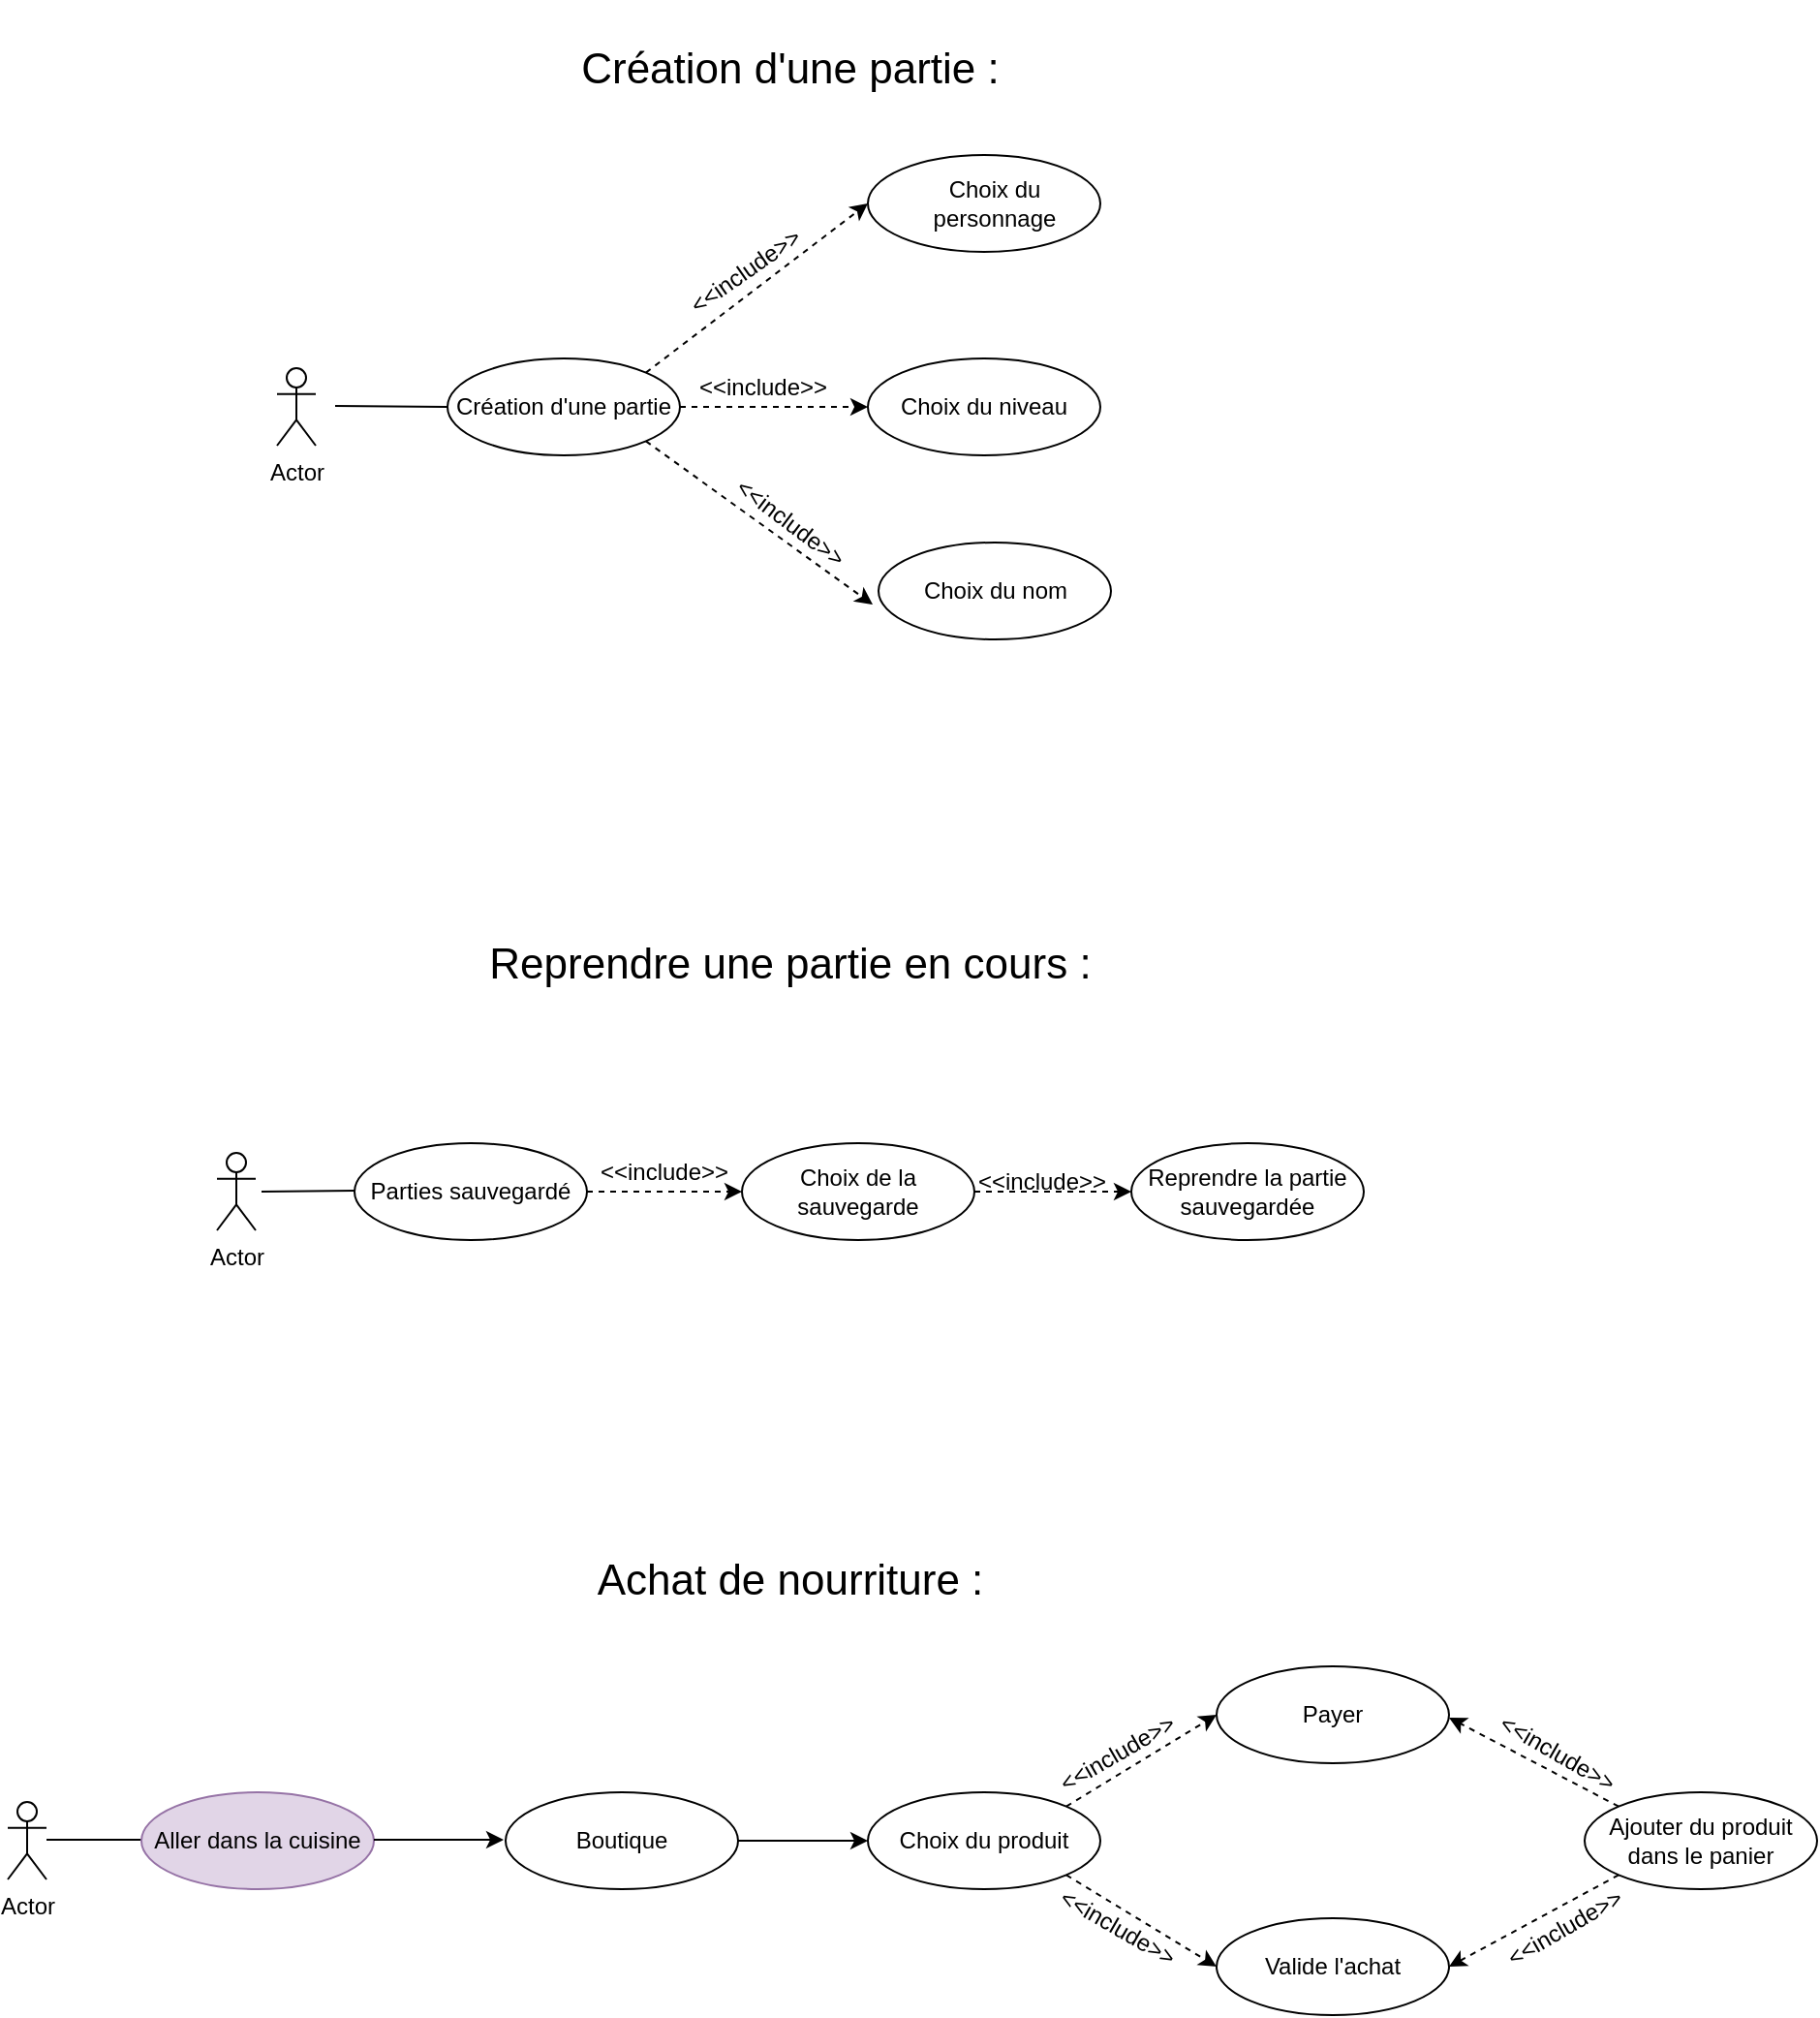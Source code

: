 <mxfile version="22.1.11" type="github" pages="2">
  <diagram name="Page-1" id="X7pbwGflv3DXX_Mfw_il">
    <mxGraphModel dx="474" dy="747" grid="1" gridSize="10" guides="1" tooltips="1" connect="1" arrows="1" fold="1" page="1" pageScale="1" pageWidth="827" pageHeight="1169" math="0" shadow="0">
      <root>
        <mxCell id="0" />
        <mxCell id="1" parent="0" />
        <mxCell id="tiIni0Ut7755dFK_OPJd-1" value="Actor" style="shape=umlActor;verticalLabelPosition=bottom;verticalAlign=top;html=1;outlineConnect=0;" parent="1" vertex="1">
          <mxGeometry x="149" y="220" width="20" height="40" as="geometry" />
        </mxCell>
        <mxCell id="tiIni0Ut7755dFK_OPJd-13" value="&lt;font style=&quot;font-size: 22px;&quot;&gt;Création d&#39;une partie :&lt;/font&gt;" style="text;html=1;strokeColor=none;fillColor=none;align=center;verticalAlign=middle;whiteSpace=wrap;rounded=0;" parent="1" vertex="1">
          <mxGeometry x="254" y="30" width="320" height="71.82" as="geometry" />
        </mxCell>
        <mxCell id="tiIni0Ut7755dFK_OPJd-14" value="" style="ellipse;whiteSpace=wrap;html=1;" parent="1" vertex="1">
          <mxGeometry x="454" y="110" width="120" height="50" as="geometry" />
        </mxCell>
        <mxCell id="tiIni0Ut7755dFK_OPJd-15" value="Choix du personnage" style="text;html=1;strokeColor=none;fillColor=none;align=center;verticalAlign=middle;whiteSpace=wrap;rounded=0;" parent="1" vertex="1">
          <mxGeometry x="484" y="120" width="71" height="30" as="geometry" />
        </mxCell>
        <mxCell id="tiIni0Ut7755dFK_OPJd-18" value="Choix du niveau" style="ellipse;whiteSpace=wrap;html=1;" parent="1" vertex="1">
          <mxGeometry x="454" y="215" width="120" height="50" as="geometry" />
        </mxCell>
        <mxCell id="tiIni0Ut7755dFK_OPJd-19" value="" style="endArrow=none;html=1;rounded=0;entryX=0;entryY=0.5;entryDx=0;entryDy=0;" parent="1" target="tiIni0Ut7755dFK_OPJd-26" edge="1">
          <mxGeometry width="50" height="50" relative="1" as="geometry">
            <mxPoint x="179" y="239.5" as="sourcePoint" />
            <mxPoint x="309" y="240" as="targetPoint" />
          </mxGeometry>
        </mxCell>
        <mxCell id="tiIni0Ut7755dFK_OPJd-22" value="Choix du nom" style="ellipse;whiteSpace=wrap;html=1;" parent="1" vertex="1">
          <mxGeometry x="459.5" y="310" width="120" height="50" as="geometry" />
        </mxCell>
        <mxCell id="tiIni0Ut7755dFK_OPJd-24" value="" style="endArrow=classic;html=1;rounded=0;dashed=1;entryX=0;entryY=0.5;entryDx=0;entryDy=0;exitX=1;exitY=0;exitDx=0;exitDy=0;" parent="1" source="tiIni0Ut7755dFK_OPJd-26" target="tiIni0Ut7755dFK_OPJd-14" edge="1">
          <mxGeometry width="50" height="50" relative="1" as="geometry">
            <mxPoint x="404" y="455" as="sourcePoint" />
            <mxPoint x="600" y="410" as="targetPoint" />
          </mxGeometry>
        </mxCell>
        <mxCell id="tiIni0Ut7755dFK_OPJd-25" value="" style="endArrow=classic;html=1;rounded=0;dashed=1;entryX=-0.025;entryY=0.64;entryDx=0;entryDy=0;exitX=1;exitY=1;exitDx=0;exitDy=0;entryPerimeter=0;" parent="1" source="tiIni0Ut7755dFK_OPJd-26" target="tiIni0Ut7755dFK_OPJd-22" edge="1">
          <mxGeometry width="50" height="50" relative="1" as="geometry">
            <mxPoint x="322" y="350" as="sourcePoint" />
            <mxPoint x="429" y="405" as="targetPoint" />
          </mxGeometry>
        </mxCell>
        <mxCell id="tiIni0Ut7755dFK_OPJd-26" value="Création d&#39;une partie" style="ellipse;whiteSpace=wrap;html=1;" parent="1" vertex="1">
          <mxGeometry x="237" y="215" width="120" height="50" as="geometry" />
        </mxCell>
        <mxCell id="tiIni0Ut7755dFK_OPJd-27" value="&amp;lt;&amp;lt;include&amp;gt;&amp;gt;" style="text;html=1;strokeColor=none;fillColor=none;align=center;verticalAlign=middle;whiteSpace=wrap;rounded=0;rotation=37;" parent="1" vertex="1">
          <mxGeometry x="384" y="280" width="60" height="40" as="geometry" />
        </mxCell>
        <mxCell id="tiIni0Ut7755dFK_OPJd-31" value="&amp;lt;&amp;lt;include&amp;gt;&amp;gt;" style="text;html=1;strokeColor=none;fillColor=none;align=center;verticalAlign=middle;whiteSpace=wrap;rounded=0;rotation=0;" parent="1" vertex="1">
          <mxGeometry x="370" y="210" width="60" height="40" as="geometry" />
        </mxCell>
        <mxCell id="tiIni0Ut7755dFK_OPJd-32" value="&amp;lt;&amp;lt;include&amp;gt;&amp;gt;" style="text;html=1;strokeColor=none;fillColor=none;align=center;verticalAlign=middle;whiteSpace=wrap;rounded=0;rotation=-35;" parent="1" vertex="1">
          <mxGeometry x="361" y="150" width="60" height="40" as="geometry" />
        </mxCell>
        <mxCell id="uRGN_aTGuXsyuGhO6wS5-2" value="" style="endArrow=none;html=1;rounded=0;" parent="1" edge="1">
          <mxGeometry width="50" height="50" relative="1" as="geometry">
            <mxPoint x="141" y="645" as="sourcePoint" />
            <mxPoint x="189" y="644.5" as="targetPoint" />
          </mxGeometry>
        </mxCell>
        <mxCell id="uRGN_aTGuXsyuGhO6wS5-4" value="Parties sauvegardé" style="ellipse;whiteSpace=wrap;html=1;" parent="1" vertex="1">
          <mxGeometry x="189" y="620" width="120" height="50" as="geometry" />
        </mxCell>
        <mxCell id="uRGN_aTGuXsyuGhO6wS5-5" value="Choix de la sauvegarde" style="ellipse;whiteSpace=wrap;html=1;" parent="1" vertex="1">
          <mxGeometry x="389" y="620" width="120" height="50" as="geometry" />
        </mxCell>
        <mxCell id="uRGN_aTGuXsyuGhO6wS5-7" value="" style="endArrow=classic;html=1;rounded=0;dashed=1;exitX=1;exitY=0.5;exitDx=0;exitDy=0;" parent="1" source="uRGN_aTGuXsyuGhO6wS5-4" edge="1">
          <mxGeometry width="50" height="50" relative="1" as="geometry">
            <mxPoint x="295" y="797" as="sourcePoint" />
            <mxPoint x="389" y="645" as="targetPoint" />
          </mxGeometry>
        </mxCell>
        <mxCell id="uRGN_aTGuXsyuGhO6wS5-9" value="&amp;lt;&amp;lt;include&amp;gt;&amp;gt;" style="text;html=1;strokeColor=none;fillColor=none;align=center;verticalAlign=middle;whiteSpace=wrap;rounded=0;rotation=0;" parent="1" vertex="1">
          <mxGeometry x="319" y="615" width="60" height="40" as="geometry" />
        </mxCell>
        <mxCell id="uRGN_aTGuXsyuGhO6wS5-10" value="&lt;span style=&quot;font-size: 22px;&quot;&gt;Reprendre une partie en cours :&lt;/span&gt;" style="text;html=1;strokeColor=none;fillColor=none;align=center;verticalAlign=middle;whiteSpace=wrap;rounded=0;" parent="1" vertex="1">
          <mxGeometry x="254" y="492" width="320" height="71.82" as="geometry" />
        </mxCell>
        <mxCell id="uRGN_aTGuXsyuGhO6wS5-11" value="Actor" style="shape=umlActor;verticalLabelPosition=bottom;verticalAlign=top;html=1;outlineConnect=0;" parent="1" vertex="1">
          <mxGeometry x="10" y="960" width="20" height="40" as="geometry" />
        </mxCell>
        <mxCell id="uRGN_aTGuXsyuGhO6wS5-12" value="&lt;span style=&quot;font-size: 22px;&quot;&gt;Achat de nourriture :&lt;/span&gt;" style="text;html=1;strokeColor=none;fillColor=none;align=center;verticalAlign=middle;whiteSpace=wrap;rounded=0;" parent="1" vertex="1">
          <mxGeometry x="253.5" y="810" width="320" height="71.82" as="geometry" />
        </mxCell>
        <mxCell id="uRGN_aTGuXsyuGhO6wS5-13" value="Boutique" style="ellipse;whiteSpace=wrap;html=1;" parent="1" vertex="1">
          <mxGeometry x="267" y="955" width="120" height="50" as="geometry" />
        </mxCell>
        <mxCell id="uRGN_aTGuXsyuGhO6wS5-14" value="" style="endArrow=none;html=1;rounded=0;entryX=0;entryY=0.5;entryDx=0;entryDy=0;" parent="1" edge="1">
          <mxGeometry width="50" height="50" relative="1" as="geometry">
            <mxPoint x="30" y="979.5" as="sourcePoint" />
            <mxPoint x="83" y="979.5" as="targetPoint" />
          </mxGeometry>
        </mxCell>
        <mxCell id="uRGN_aTGuXsyuGhO6wS5-17" value="Choix du produit" style="ellipse;whiteSpace=wrap;html=1;" parent="1" vertex="1">
          <mxGeometry x="454" y="955" width="120" height="50" as="geometry" />
        </mxCell>
        <mxCell id="uRGN_aTGuXsyuGhO6wS5-18" value="" style="endArrow=classic;html=1;rounded=0;dashed=1;exitX=1;exitY=0;exitDx=0;exitDy=0;entryX=0;entryY=0.5;entryDx=0;entryDy=0;" parent="1" source="uRGN_aTGuXsyuGhO6wS5-17" target="uRGN_aTGuXsyuGhO6wS5-20" edge="1">
          <mxGeometry width="50" height="50" relative="1" as="geometry">
            <mxPoint x="563" y="955" as="sourcePoint" />
            <mxPoint x="634" y="920" as="targetPoint" />
          </mxGeometry>
        </mxCell>
        <mxCell id="uRGN_aTGuXsyuGhO6wS5-19" value="" style="endArrow=classic;html=1;rounded=0;dashed=1;exitX=1;exitY=1;exitDx=0;exitDy=0;entryX=0;entryY=0.5;entryDx=0;entryDy=0;" parent="1" source="uRGN_aTGuXsyuGhO6wS5-17" target="uRGN_aTGuXsyuGhO6wS5-21" edge="1">
          <mxGeometry width="50" height="50" relative="1" as="geometry">
            <mxPoint x="574" y="1005" as="sourcePoint" />
            <mxPoint x="634" y="1040" as="targetPoint" />
          </mxGeometry>
        </mxCell>
        <mxCell id="uRGN_aTGuXsyuGhO6wS5-20" value="Payer" style="ellipse;whiteSpace=wrap;html=1;" parent="1" vertex="1">
          <mxGeometry x="634" y="890" width="120" height="50" as="geometry" />
        </mxCell>
        <mxCell id="uRGN_aTGuXsyuGhO6wS5-21" value="Valide l&#39;achat" style="ellipse;whiteSpace=wrap;html=1;" parent="1" vertex="1">
          <mxGeometry x="634" y="1020" width="120" height="50" as="geometry" />
        </mxCell>
        <mxCell id="uRGN_aTGuXsyuGhO6wS5-22" value="&amp;lt;&amp;lt;include&amp;gt;&amp;gt;" style="text;html=1;strokeColor=none;fillColor=none;align=center;verticalAlign=middle;whiteSpace=wrap;rounded=0;rotation=-30;" parent="1" vertex="1">
          <mxGeometry x="553" y="915" width="60" height="40" as="geometry" />
        </mxCell>
        <mxCell id="uRGN_aTGuXsyuGhO6wS5-23" value="&amp;lt;&amp;lt;include&amp;gt;&amp;gt;" style="text;html=1;strokeColor=none;fillColor=none;align=center;verticalAlign=middle;whiteSpace=wrap;rounded=0;rotation=30;" parent="1" vertex="1">
          <mxGeometry x="553" y="1005" width="60" height="40" as="geometry" />
        </mxCell>
        <mxCell id="uRGN_aTGuXsyuGhO6wS5-24" value="Ajouter du produit&lt;br&gt;dans le panier" style="ellipse;whiteSpace=wrap;html=1;" parent="1" vertex="1">
          <mxGeometry x="824" y="955" width="120" height="50" as="geometry" />
        </mxCell>
        <mxCell id="uRGN_aTGuXsyuGhO6wS5-25" value="" style="endArrow=classic;html=1;rounded=0;dashed=1;exitX=1;exitY=0.5;exitDx=0;exitDy=0;entryX=0;entryY=0.5;entryDx=0;entryDy=0;" parent="1" source="uRGN_aTGuXsyuGhO6wS5-5" target="hrXOm_drO93w1RvhGira-2" edge="1">
          <mxGeometry width="50" height="50" relative="1" as="geometry">
            <mxPoint x="574.004" y="742.322" as="sourcePoint" />
            <mxPoint x="486.43" y="695" as="targetPoint" />
          </mxGeometry>
        </mxCell>
        <mxCell id="uRGN_aTGuXsyuGhO6wS5-26" value="" style="endArrow=classic;html=1;rounded=0;dashed=1;exitX=0;exitY=1;exitDx=0;exitDy=0;entryX=1;entryY=0.5;entryDx=0;entryDy=0;" parent="1" source="uRGN_aTGuXsyuGhO6wS5-24" target="uRGN_aTGuXsyuGhO6wS5-21" edge="1">
          <mxGeometry width="50" height="50" relative="1" as="geometry">
            <mxPoint x="576" y="982" as="sourcePoint" />
            <mxPoint x="654" y="935" as="targetPoint" />
          </mxGeometry>
        </mxCell>
        <mxCell id="uRGN_aTGuXsyuGhO6wS5-27" value="&amp;lt;&amp;lt;include&amp;gt;&amp;gt;" style="text;html=1;strokeColor=none;fillColor=none;align=center;verticalAlign=middle;whiteSpace=wrap;rounded=0;rotation=30;" parent="1" vertex="1">
          <mxGeometry x="780" y="915" width="60" height="40" as="geometry" />
        </mxCell>
        <mxCell id="uRGN_aTGuXsyuGhO6wS5-28" value="&amp;lt;&amp;lt;include&amp;gt;&amp;gt;" style="text;html=1;strokeColor=none;fillColor=none;align=center;verticalAlign=middle;whiteSpace=wrap;rounded=0;rotation=-30;" parent="1" vertex="1">
          <mxGeometry x="784" y="1005" width="60" height="40" as="geometry" />
        </mxCell>
        <mxCell id="OJKwBqPAadm9jsy7Cs2O-1" value="" style="endArrow=classic;html=1;rounded=0;exitX=1;exitY=0.5;exitDx=0;exitDy=0;entryX=0;entryY=0.5;entryDx=0;entryDy=0;" parent="1" source="uRGN_aTGuXsyuGhO6wS5-13" target="uRGN_aTGuXsyuGhO6wS5-17" edge="1">
          <mxGeometry width="50" height="50" relative="1" as="geometry">
            <mxPoint x="610" y="1030" as="sourcePoint" />
            <mxPoint x="660" y="980" as="targetPoint" />
          </mxGeometry>
        </mxCell>
        <mxCell id="hrXOm_drO93w1RvhGira-2" value="Reprendre la partie sauvegardée" style="ellipse;whiteSpace=wrap;html=1;" parent="1" vertex="1">
          <mxGeometry x="590" y="620" width="120" height="50" as="geometry" />
        </mxCell>
        <mxCell id="hrXOm_drO93w1RvhGira-3" value="&amp;lt;&amp;lt;include&amp;gt;&amp;gt;" style="text;html=1;strokeColor=none;fillColor=none;align=center;verticalAlign=middle;whiteSpace=wrap;rounded=0;rotation=0;" parent="1" vertex="1">
          <mxGeometry x="514" y="620" width="60" height="40" as="geometry" />
        </mxCell>
        <mxCell id="hrXOm_drO93w1RvhGira-4" value="" style="endArrow=classic;html=1;rounded=0;dashed=1;exitX=0;exitY=0;exitDx=0;exitDy=0;entryX=1;entryY=0.5;entryDx=0;entryDy=0;" parent="1" source="uRGN_aTGuXsyuGhO6wS5-24" edge="1">
          <mxGeometry width="50" height="50" relative="1" as="geometry">
            <mxPoint x="842" y="963.5" as="sourcePoint" />
            <mxPoint x="754" y="916.5" as="targetPoint" />
          </mxGeometry>
        </mxCell>
        <mxCell id="hrXOm_drO93w1RvhGira-5" value="Actor" style="shape=umlActor;verticalLabelPosition=bottom;verticalAlign=top;html=1;outlineConnect=0;" parent="1" vertex="1">
          <mxGeometry x="118" y="625" width="20" height="40" as="geometry" />
        </mxCell>
        <mxCell id="h11yKpgnaMKcFHi3deRt-3" value="" style="endArrow=classic;html=1;rounded=0;dashed=1;entryX=0;entryY=0.5;entryDx=0;entryDy=0;exitX=1;exitY=0.5;exitDx=0;exitDy=0;" parent="1" source="tiIni0Ut7755dFK_OPJd-26" target="tiIni0Ut7755dFK_OPJd-18" edge="1">
          <mxGeometry width="50" height="50" relative="1" as="geometry">
            <mxPoint x="349" y="232" as="sourcePoint" />
            <mxPoint x="439" y="145" as="targetPoint" />
          </mxGeometry>
        </mxCell>
        <mxCell id="66Zbk1TlfHGMpIDDVsLV-3" value="Aller dans la cuisine" style="ellipse;whiteSpace=wrap;html=1;fillColor=#e1d5e7;strokeColor=#9673a6;" parent="1" vertex="1">
          <mxGeometry x="79" y="955" width="120" height="50" as="geometry" />
        </mxCell>
        <mxCell id="66Zbk1TlfHGMpIDDVsLV-5" value="" style="endArrow=classic;html=1;rounded=0;exitX=1;exitY=0.5;exitDx=0;exitDy=0;entryX=0;entryY=0.5;entryDx=0;entryDy=0;" parent="1" edge="1">
          <mxGeometry width="50" height="50" relative="1" as="geometry">
            <mxPoint x="199" y="979.5" as="sourcePoint" />
            <mxPoint x="266" y="979.5" as="targetPoint" />
          </mxGeometry>
        </mxCell>
      </root>
    </mxGraphModel>
  </diagram>
  <diagram id="lJFmuXOdG2zxLHSJSm2m" name="Page-2">
    <mxGraphModel dx="677" dy="1067" grid="1" gridSize="10" guides="1" tooltips="1" connect="1" arrows="1" fold="1" page="1" pageScale="1" pageWidth="827" pageHeight="1169" math="0" shadow="0">
      <root>
        <mxCell id="0" />
        <mxCell id="1" parent="0" />
        <mxCell id="0NmkXZ7FWLhhlSIUmsPR-1" value="Actor" style="shape=umlActor;verticalLabelPosition=bottom;verticalAlign=top;html=1;outlineConnect=0;" parent="1" vertex="1">
          <mxGeometry x="134" y="255" width="20" height="40" as="geometry" />
        </mxCell>
        <mxCell id="0NmkXZ7FWLhhlSIUmsPR-2" value="" style="endArrow=none;html=1;rounded=0;entryX=0;entryY=0.5;entryDx=0;entryDy=0;" parent="1" target="MJKjGX8bk1AlTHoXQcEy-1" edge="1">
          <mxGeometry width="50" height="50" relative="1" as="geometry">
            <mxPoint x="174" y="274.5" as="sourcePoint" />
            <mxPoint x="224" y="275" as="targetPoint" />
          </mxGeometry>
        </mxCell>
        <mxCell id="MJKjGX8bk1AlTHoXQcEy-1" value="Aller dans la cuisine" style="ellipse;whiteSpace=wrap;html=1;" parent="1" vertex="1">
          <mxGeometry x="218" y="200" width="120" height="50" as="geometry" />
        </mxCell>
        <mxCell id="MJKjGX8bk1AlTHoXQcEy-2" value="Cliquez sur le panier" style="ellipse;whiteSpace=wrap;html=1;" parent="1" vertex="1">
          <mxGeometry x="218" y="300" width="120" height="50" as="geometry" />
        </mxCell>
        <mxCell id="MJKjGX8bk1AlTHoXQcEy-3" value="Choisir nourriture" style="ellipse;whiteSpace=wrap;html=1;" parent="1" vertex="1">
          <mxGeometry x="394" y="245" width="120" height="50" as="geometry" />
        </mxCell>
        <mxCell id="rBkVX3VlsSfZ-8ID6ySf-1" value="&lt;span style=&quot;font-size: 22px;&quot;&gt;Nourrir le tamagotchi :&lt;/span&gt;" style="text;html=1;strokeColor=none;fillColor=none;align=center;verticalAlign=middle;whiteSpace=wrap;rounded=0;" parent="1" vertex="1">
          <mxGeometry x="254" y="110" width="320" height="71.82" as="geometry" />
        </mxCell>
        <mxCell id="eiFkbxjbClP_ltGwTG3l-4" value="" style="endArrow=none;html=1;rounded=0;exitX=0;exitY=0.5;exitDx=0;exitDy=0;" parent="1" source="MJKjGX8bk1AlTHoXQcEy-2" edge="1">
          <mxGeometry width="50" height="50" relative="1" as="geometry">
            <mxPoint x="124" y="335" as="sourcePoint" />
            <mxPoint x="174" y="285" as="targetPoint" />
          </mxGeometry>
        </mxCell>
        <mxCell id="eiFkbxjbClP_ltGwTG3l-5" value="Valider le choix" style="ellipse;whiteSpace=wrap;html=1;" parent="1" vertex="1">
          <mxGeometry x="394" y="350" width="120" height="50" as="geometry" />
        </mxCell>
        <mxCell id="eiFkbxjbClP_ltGwTG3l-6" value="Manger" style="ellipse;whiteSpace=wrap;html=1;" parent="1" vertex="1">
          <mxGeometry x="574" y="300" width="120" height="50" as="geometry" />
        </mxCell>
        <mxCell id="k030mfNY99jA8G-Iylpj-1" value="" style="endArrow=classic;html=1;rounded=0;dashed=1;exitX=1;exitY=1;exitDx=0;exitDy=0;entryX=0;entryY=0.5;entryDx=0;entryDy=0;" parent="1" source="MJKjGX8bk1AlTHoXQcEy-2" target="eiFkbxjbClP_ltGwTG3l-5" edge="1">
          <mxGeometry width="50" height="50" relative="1" as="geometry">
            <mxPoint x="304" y="365" as="sourcePoint" />
            <mxPoint x="382" y="412" as="targetPoint" />
          </mxGeometry>
        </mxCell>
        <mxCell id="k030mfNY99jA8G-Iylpj-2" value="" style="endArrow=classic;html=1;rounded=0;dashed=1;exitX=1;exitY=0;exitDx=0;exitDy=0;entryX=0;entryY=0.5;entryDx=0;entryDy=0;" parent="1" source="MJKjGX8bk1AlTHoXQcEy-2" target="MJKjGX8bk1AlTHoXQcEy-3" edge="1">
          <mxGeometry width="50" height="50" relative="1" as="geometry">
            <mxPoint x="330" y="353" as="sourcePoint" />
            <mxPoint x="404" y="385" as="targetPoint" />
          </mxGeometry>
        </mxCell>
        <mxCell id="k030mfNY99jA8G-Iylpj-3" value="" style="endArrow=classic;html=1;rounded=0;dashed=1;exitX=0;exitY=0;exitDx=0;exitDy=0;entryX=1;entryY=0.5;entryDx=0;entryDy=0;" parent="1" source="eiFkbxjbClP_ltGwTG3l-6" target="MJKjGX8bk1AlTHoXQcEy-3" edge="1">
          <mxGeometry width="50" height="50" relative="1" as="geometry">
            <mxPoint x="330" y="317" as="sourcePoint" />
            <mxPoint x="404" y="280" as="targetPoint" />
          </mxGeometry>
        </mxCell>
        <mxCell id="k030mfNY99jA8G-Iylpj-4" value="" style="endArrow=classic;html=1;rounded=0;dashed=1;exitX=0;exitY=1;exitDx=0;exitDy=0;entryX=1;entryY=0.5;entryDx=0;entryDy=0;" parent="1" source="eiFkbxjbClP_ltGwTG3l-6" target="eiFkbxjbClP_ltGwTG3l-5" edge="1">
          <mxGeometry width="50" height="50" relative="1" as="geometry">
            <mxPoint x="340" y="327" as="sourcePoint" />
            <mxPoint x="414" y="290" as="targetPoint" />
          </mxGeometry>
        </mxCell>
        <mxCell id="DR2qtmOedLthBBqJumeW-1" value="Actor" style="shape=umlActor;verticalLabelPosition=bottom;verticalAlign=top;html=1;outlineConnect=0;" parent="1" vertex="1">
          <mxGeometry x="206" y="735" width="20" height="40" as="geometry" />
        </mxCell>
        <mxCell id="Urt1hsJs94F3pdB6DyEe-1" value="&lt;span style=&quot;font-size: 22px;&quot;&gt;Faire travailler le tamagotchi :&amp;nbsp;&lt;/span&gt;" style="text;html=1;strokeColor=none;fillColor=none;align=center;verticalAlign=middle;whiteSpace=wrap;rounded=0;" parent="1" vertex="1">
          <mxGeometry x="294" y="550" width="320" height="71.82" as="geometry" />
        </mxCell>
        <mxCell id="Urt1hsJs94F3pdB6DyEe-3" value="Cliquez sur travailler" style="ellipse;whiteSpace=wrap;html=1;" parent="1" vertex="1">
          <mxGeometry x="312" y="730" width="120" height="50" as="geometry" />
        </mxCell>
        <mxCell id="Urt1hsJs94F3pdB6DyEe-4" value="" style="endArrow=none;html=1;rounded=0;exitX=0;exitY=0.5;exitDx=0;exitDy=0;" parent="1" source="Urt1hsJs94F3pdB6DyEe-3" edge="1">
          <mxGeometry width="50" height="50" relative="1" as="geometry">
            <mxPoint x="462" y="775" as="sourcePoint" />
            <mxPoint x="232" y="755" as="targetPoint" />
          </mxGeometry>
        </mxCell>
        <mxCell id="Urt1hsJs94F3pdB6DyEe-5" value="Ajout de l&#39;argent dans le porte monnaie" style="ellipse;whiteSpace=wrap;html=1;" parent="1" vertex="1">
          <mxGeometry x="502" y="680" width="120" height="50" as="geometry" />
        </mxCell>
        <mxCell id="XA8nbv_uAv6ncV7Le7IR-1" value="&amp;lt;&amp;lt;include&amp;gt;&amp;gt;" style="text;html=1;strokeColor=none;fillColor=none;align=center;verticalAlign=middle;whiteSpace=wrap;rounded=0;rotation=25;" parent="1" vertex="1">
          <mxGeometry x="530" y="260" width="60" height="40" as="geometry" />
        </mxCell>
        <mxCell id="XA8nbv_uAv6ncV7Le7IR-2" value="&amp;lt;&amp;lt;include&amp;gt;&amp;gt;" style="text;html=1;strokeColor=none;fillColor=none;align=center;verticalAlign=middle;whiteSpace=wrap;rounded=0;rotation=23;" parent="1" vertex="1">
          <mxGeometry x="320" y="350" width="60" height="40" as="geometry" />
        </mxCell>
        <mxCell id="XA8nbv_uAv6ncV7Le7IR-3" value="&amp;lt;&amp;lt;include&amp;gt;&amp;gt;" style="text;html=1;strokeColor=none;fillColor=none;align=center;verticalAlign=middle;whiteSpace=wrap;rounded=0;rotation=-27;" parent="1" vertex="1">
          <mxGeometry x="320" y="260" width="60" height="40" as="geometry" />
        </mxCell>
        <mxCell id="XA8nbv_uAv6ncV7Le7IR-4" value="&amp;lt;&amp;lt;include&amp;gt;&amp;gt;" style="text;html=1;strokeColor=none;fillColor=none;align=center;verticalAlign=middle;whiteSpace=wrap;rounded=0;rotation=-23;" parent="1" vertex="1">
          <mxGeometry x="534.14" y="360" width="60" height="20" as="geometry" />
        </mxCell>
        <mxCell id="XA8nbv_uAv6ncV7Le7IR-5" value="" style="endArrow=classic;html=1;rounded=0;dashed=1;exitX=0.908;exitY=0.2;exitDx=0;exitDy=0;exitPerimeter=0;entryX=0;entryY=0.5;entryDx=0;entryDy=0;" parent="1" source="Urt1hsJs94F3pdB6DyEe-3" target="Urt1hsJs94F3pdB6DyEe-5" edge="1">
          <mxGeometry width="50" height="50" relative="1" as="geometry">
            <mxPoint x="422.426" y="737.322" as="sourcePoint" />
            <mxPoint x="492" y="735" as="targetPoint" />
          </mxGeometry>
        </mxCell>
        <mxCell id="XA8nbv_uAv6ncV7Le7IR-7" value="&amp;lt;&amp;lt;include&amp;gt;&amp;gt;" style="text;html=1;strokeColor=none;fillColor=none;align=center;verticalAlign=middle;whiteSpace=wrap;rounded=0;rotation=-23;" parent="1" vertex="1">
          <mxGeometry x="422" y="705" width="60" height="20" as="geometry" />
        </mxCell>
        <mxCell id="XA8nbv_uAv6ncV7Le7IR-8" value="&amp;lt;&amp;lt;include&amp;gt;&amp;gt;" style="text;html=1;strokeColor=none;fillColor=none;align=center;verticalAlign=middle;whiteSpace=wrap;rounded=0;rotation=33;" parent="1" vertex="1">
          <mxGeometry x="422" y="795" width="60" height="20" as="geometry" />
        </mxCell>
        <mxCell id="XA8nbv_uAv6ncV7Le7IR-9" value="" style="endArrow=classic;html=1;rounded=0;dashed=1;exitX=1;exitY=1;exitDx=0;exitDy=0;entryX=0;entryY=0.5;entryDx=0;entryDy=0;" parent="1" source="Urt1hsJs94F3pdB6DyEe-3" target="XA8nbv_uAv6ncV7Le7IR-10" edge="1">
          <mxGeometry width="50" height="50" relative="1" as="geometry">
            <mxPoint x="366" y="855" as="sourcePoint" />
            <mxPoint x="447" y="820" as="targetPoint" />
          </mxGeometry>
        </mxCell>
        <mxCell id="XA8nbv_uAv6ncV7Le7IR-10" value="Baisse des indicateurs de vie" style="ellipse;whiteSpace=wrap;html=1;" parent="1" vertex="1">
          <mxGeometry x="502" y="805" width="120" height="50" as="geometry" />
        </mxCell>
      </root>
    </mxGraphModel>
  </diagram>
</mxfile>
